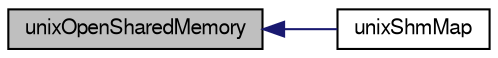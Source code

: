 digraph "unixOpenSharedMemory"
{
  edge [fontname="FreeSans",fontsize="10",labelfontname="FreeSans",labelfontsize="10"];
  node [fontname="FreeSans",fontsize="10",shape=record];
  rankdir="LR";
  Node848685 [label="unixOpenSharedMemory",height=0.2,width=0.4,color="black", fillcolor="grey75", style="filled", fontcolor="black"];
  Node848685 -> Node848686 [dir="back",color="midnightblue",fontsize="10",style="solid",fontname="FreeSans"];
  Node848686 [label="unixShmMap",height=0.2,width=0.4,color="black", fillcolor="white", style="filled",URL="$sqlite3_8c.html#aeaa77f0ab08a4f4ee5f86e8c9727e974"];
}
